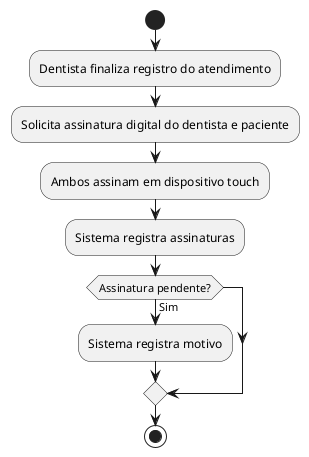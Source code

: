 @startuml
start
:Dentista finaliza registro do atendimento;
:Solicita assinatura digital do dentista e paciente;
:Ambos assinam em dispositivo touch;
:Sistema registra assinaturas;
if (Assinatura pendente?) then (Sim)
  :Sistema registra motivo;
endif
stop
@enduml

